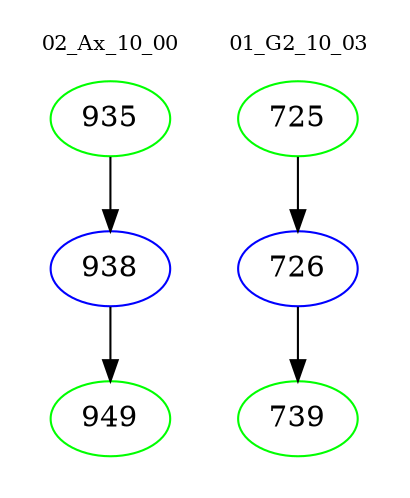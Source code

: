 digraph{
subgraph cluster_0 {
color = white
label = "02_Ax_10_00";
fontsize=10;
T0_935 [label="935", color="green"]
T0_935 -> T0_938 [color="black"]
T0_938 [label="938", color="blue"]
T0_938 -> T0_949 [color="black"]
T0_949 [label="949", color="green"]
}
subgraph cluster_1 {
color = white
label = "01_G2_10_03";
fontsize=10;
T1_725 [label="725", color="green"]
T1_725 -> T1_726 [color="black"]
T1_726 [label="726", color="blue"]
T1_726 -> T1_739 [color="black"]
T1_739 [label="739", color="green"]
}
}
